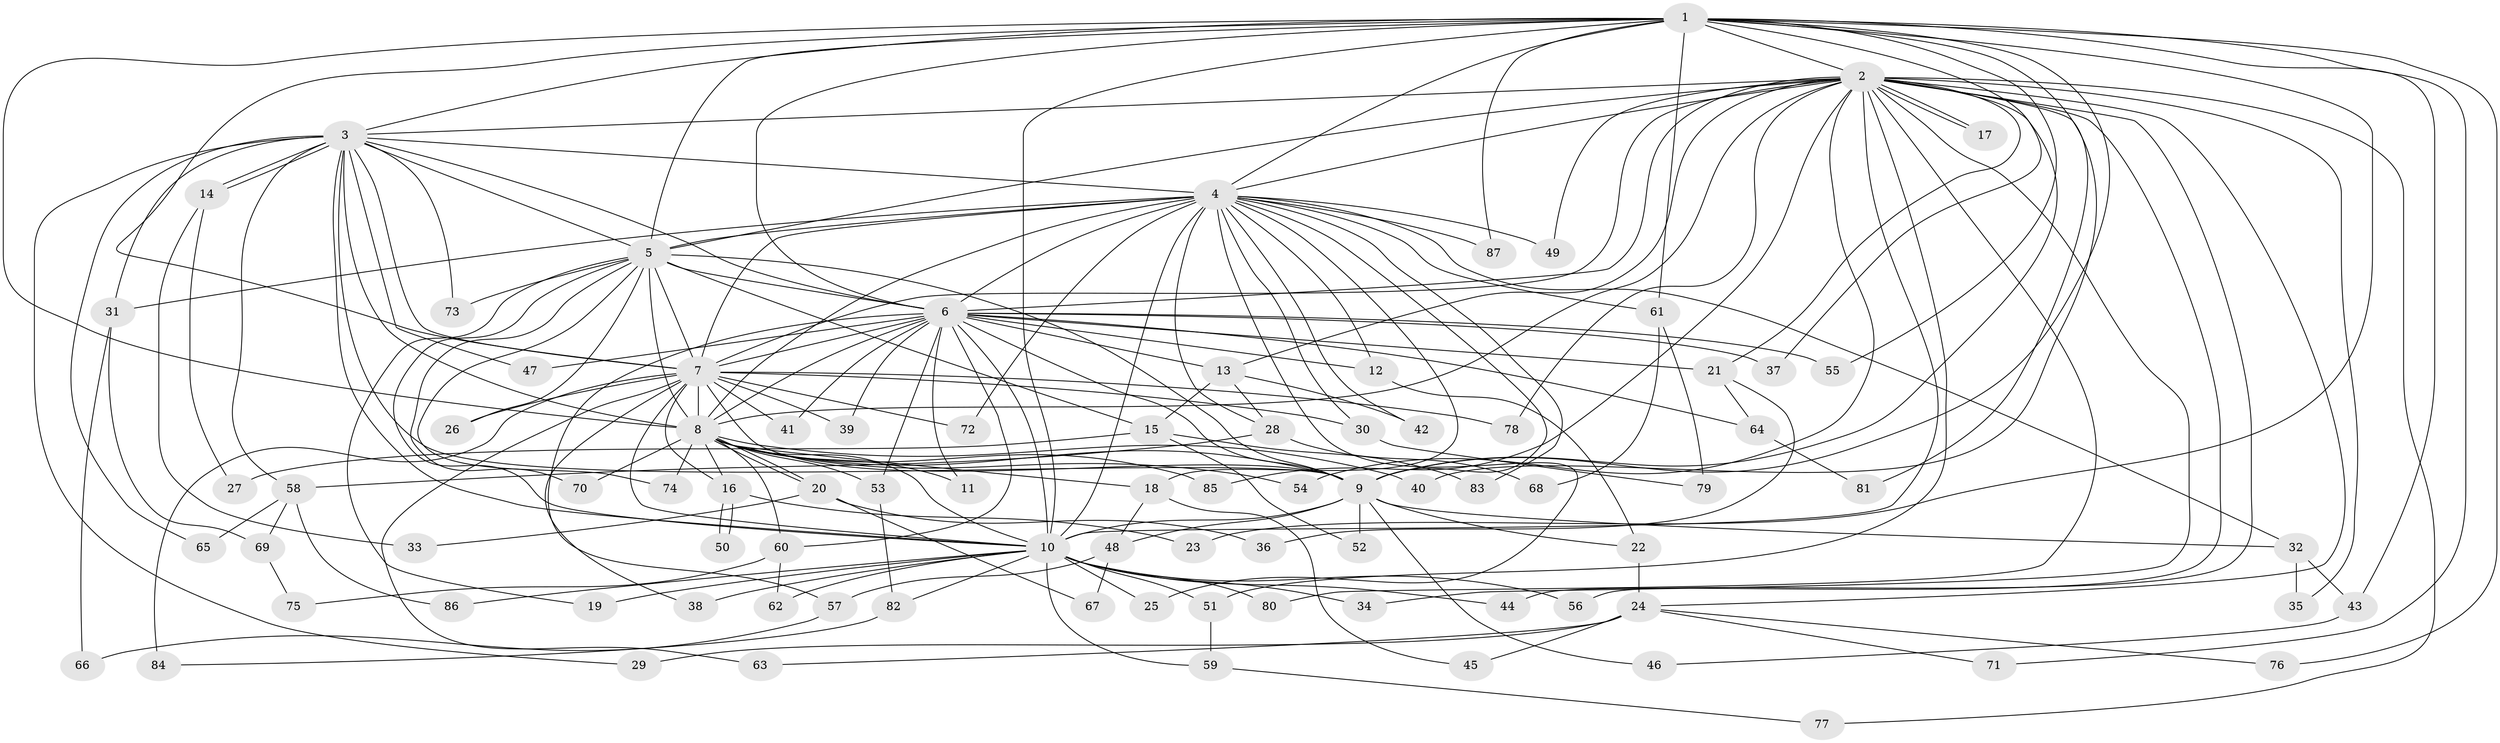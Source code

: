 // coarse degree distribution, {18: 0.015625, 26: 0.015625, 16: 0.015625, 21: 0.03125, 13: 0.015625, 19: 0.015625, 17: 0.015625, 14: 0.015625, 20: 0.015625, 2: 0.5, 4: 0.125, 5: 0.0625, 8: 0.015625, 3: 0.140625}
// Generated by graph-tools (version 1.1) at 2025/41/03/06/25 10:41:36]
// undirected, 87 vertices, 199 edges
graph export_dot {
graph [start="1"]
  node [color=gray90,style=filled];
  1;
  2;
  3;
  4;
  5;
  6;
  7;
  8;
  9;
  10;
  11;
  12;
  13;
  14;
  15;
  16;
  17;
  18;
  19;
  20;
  21;
  22;
  23;
  24;
  25;
  26;
  27;
  28;
  29;
  30;
  31;
  32;
  33;
  34;
  35;
  36;
  37;
  38;
  39;
  40;
  41;
  42;
  43;
  44;
  45;
  46;
  47;
  48;
  49;
  50;
  51;
  52;
  53;
  54;
  55;
  56;
  57;
  58;
  59;
  60;
  61;
  62;
  63;
  64;
  65;
  66;
  67;
  68;
  69;
  70;
  71;
  72;
  73;
  74;
  75;
  76;
  77;
  78;
  79;
  80;
  81;
  82;
  83;
  84;
  85;
  86;
  87;
  1 -- 2;
  1 -- 3;
  1 -- 4;
  1 -- 5;
  1 -- 6;
  1 -- 7;
  1 -- 8;
  1 -- 9;
  1 -- 10;
  1 -- 23;
  1 -- 37;
  1 -- 40;
  1 -- 43;
  1 -- 55;
  1 -- 61;
  1 -- 71;
  1 -- 76;
  1 -- 87;
  2 -- 3;
  2 -- 4;
  2 -- 5;
  2 -- 6;
  2 -- 7;
  2 -- 8;
  2 -- 9;
  2 -- 10;
  2 -- 13;
  2 -- 17;
  2 -- 17;
  2 -- 21;
  2 -- 24;
  2 -- 34;
  2 -- 35;
  2 -- 44;
  2 -- 49;
  2 -- 51;
  2 -- 54;
  2 -- 56;
  2 -- 77;
  2 -- 78;
  2 -- 80;
  2 -- 81;
  2 -- 85;
  3 -- 4;
  3 -- 5;
  3 -- 6;
  3 -- 7;
  3 -- 8;
  3 -- 9;
  3 -- 10;
  3 -- 14;
  3 -- 14;
  3 -- 29;
  3 -- 31;
  3 -- 47;
  3 -- 58;
  3 -- 65;
  3 -- 73;
  4 -- 5;
  4 -- 6;
  4 -- 7;
  4 -- 8;
  4 -- 9;
  4 -- 10;
  4 -- 12;
  4 -- 18;
  4 -- 25;
  4 -- 28;
  4 -- 30;
  4 -- 31;
  4 -- 32;
  4 -- 42;
  4 -- 49;
  4 -- 61;
  4 -- 72;
  4 -- 83;
  4 -- 87;
  5 -- 6;
  5 -- 7;
  5 -- 8;
  5 -- 9;
  5 -- 10;
  5 -- 15;
  5 -- 19;
  5 -- 26;
  5 -- 70;
  5 -- 73;
  5 -- 74;
  6 -- 7;
  6 -- 8;
  6 -- 9;
  6 -- 10;
  6 -- 11;
  6 -- 12;
  6 -- 13;
  6 -- 21;
  6 -- 37;
  6 -- 39;
  6 -- 41;
  6 -- 47;
  6 -- 53;
  6 -- 55;
  6 -- 57;
  6 -- 60;
  6 -- 64;
  7 -- 8;
  7 -- 9;
  7 -- 10;
  7 -- 16;
  7 -- 26;
  7 -- 30;
  7 -- 38;
  7 -- 39;
  7 -- 41;
  7 -- 63;
  7 -- 72;
  7 -- 78;
  7 -- 84;
  8 -- 9;
  8 -- 10;
  8 -- 11;
  8 -- 16;
  8 -- 18;
  8 -- 20;
  8 -- 20;
  8 -- 40;
  8 -- 53;
  8 -- 54;
  8 -- 60;
  8 -- 70;
  8 -- 74;
  8 -- 85;
  9 -- 10;
  9 -- 22;
  9 -- 32;
  9 -- 46;
  9 -- 48;
  9 -- 52;
  10 -- 19;
  10 -- 25;
  10 -- 34;
  10 -- 38;
  10 -- 44;
  10 -- 51;
  10 -- 56;
  10 -- 59;
  10 -- 62;
  10 -- 80;
  10 -- 82;
  10 -- 86;
  12 -- 22;
  13 -- 15;
  13 -- 28;
  13 -- 42;
  14 -- 27;
  14 -- 33;
  15 -- 27;
  15 -- 52;
  15 -- 83;
  16 -- 23;
  16 -- 50;
  16 -- 50;
  18 -- 45;
  18 -- 48;
  20 -- 33;
  20 -- 36;
  20 -- 67;
  21 -- 36;
  21 -- 64;
  22 -- 24;
  24 -- 29;
  24 -- 45;
  24 -- 63;
  24 -- 71;
  24 -- 76;
  28 -- 58;
  28 -- 68;
  30 -- 79;
  31 -- 66;
  31 -- 69;
  32 -- 35;
  32 -- 43;
  43 -- 46;
  48 -- 57;
  48 -- 67;
  51 -- 59;
  53 -- 82;
  57 -- 66;
  58 -- 65;
  58 -- 69;
  58 -- 86;
  59 -- 77;
  60 -- 62;
  60 -- 75;
  61 -- 68;
  61 -- 79;
  64 -- 81;
  69 -- 75;
  82 -- 84;
}
